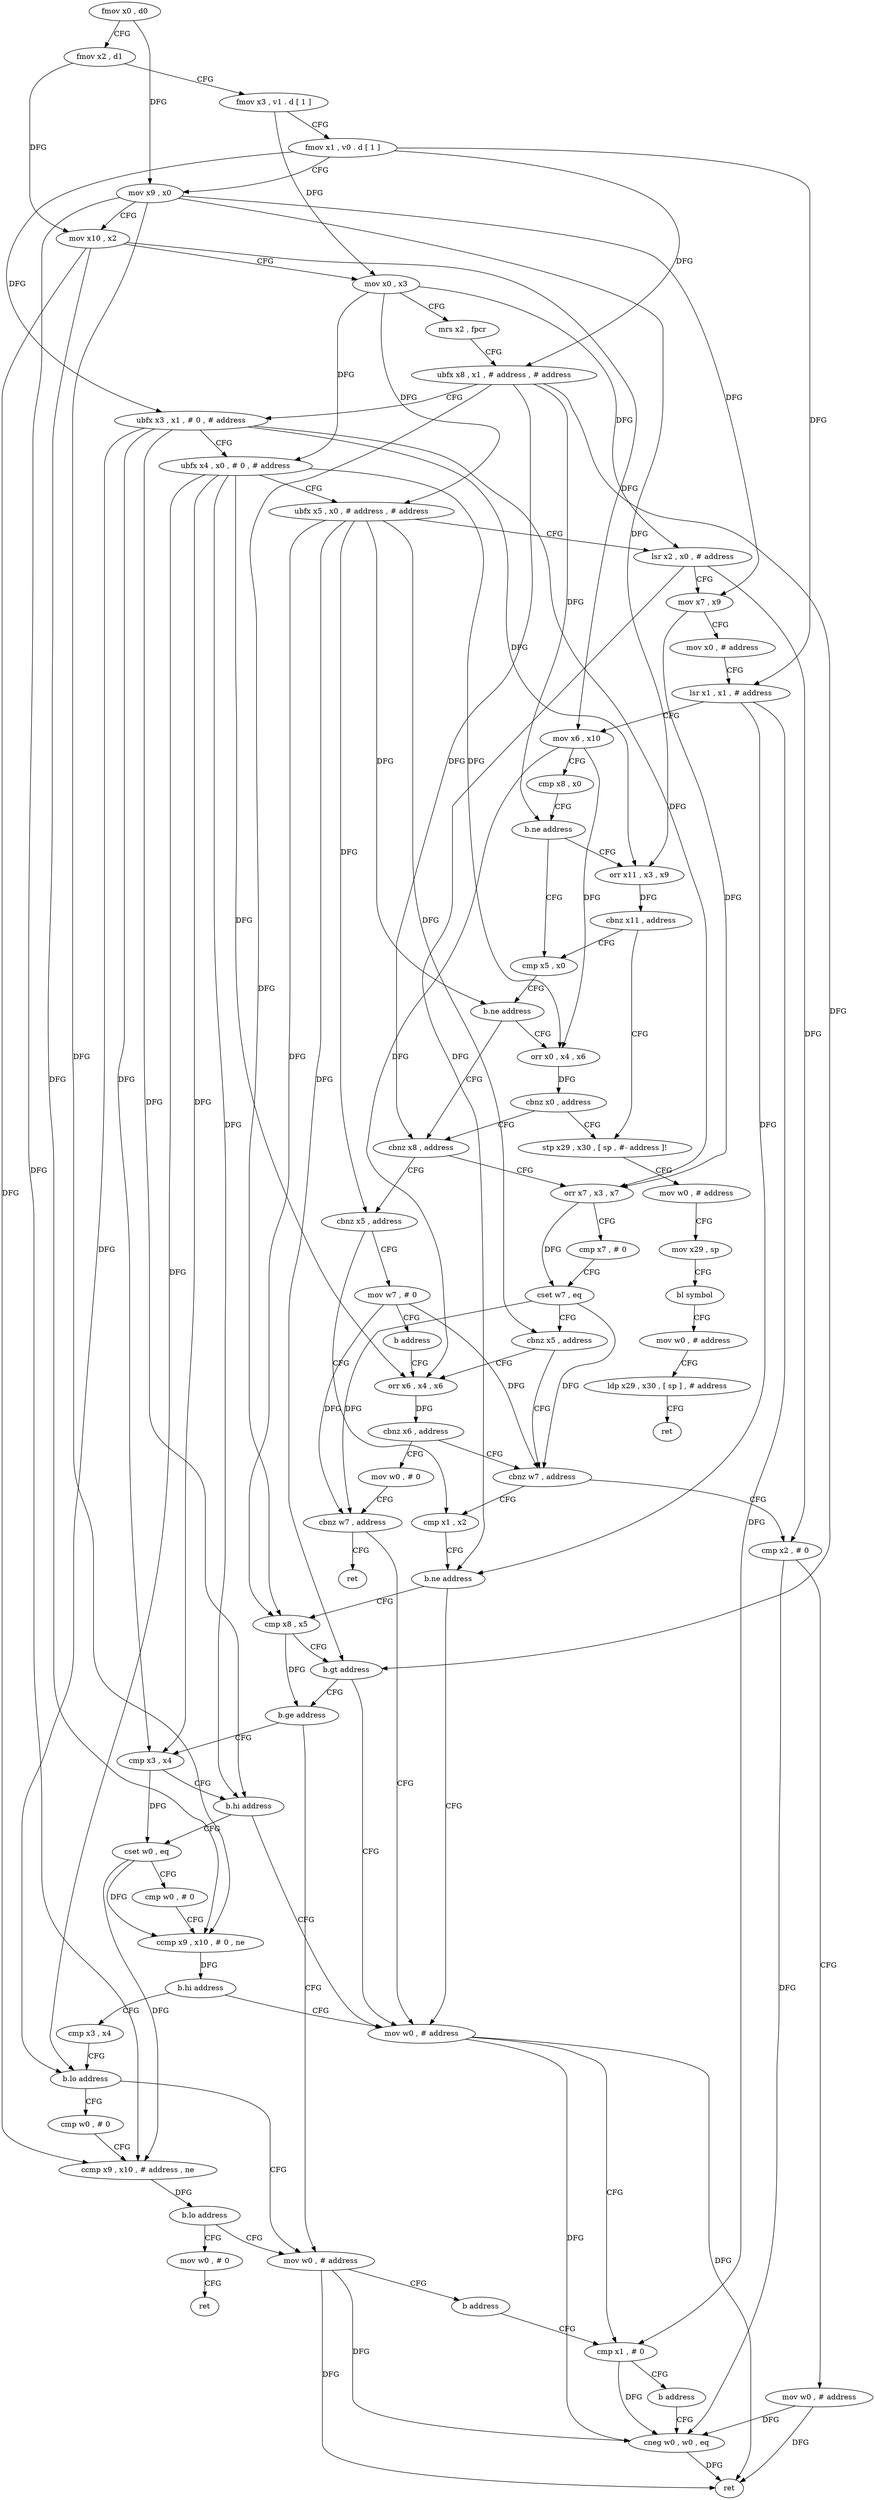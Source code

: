 digraph "func" {
"4426736" [label = "fmov x0 , d0" ]
"4426740" [label = "fmov x2 , d1" ]
"4426744" [label = "fmov x3 , v1 . d [ 1 ]" ]
"4426748" [label = "fmov x1 , v0 . d [ 1 ]" ]
"4426752" [label = "mov x9 , x0" ]
"4426756" [label = "mov x10 , x2" ]
"4426760" [label = "mov x0 , x3" ]
"4426764" [label = "mrs x2 , fpcr" ]
"4426768" [label = "ubfx x8 , x1 , # address , # address" ]
"4426772" [label = "ubfx x3 , x1 , # 0 , # address" ]
"4426776" [label = "ubfx x4 , x0 , # 0 , # address" ]
"4426780" [label = "ubfx x5 , x0 , # address , # address" ]
"4426784" [label = "lsr x2 , x0 , # address" ]
"4426788" [label = "mov x7 , x9" ]
"4426792" [label = "mov x0 , # address" ]
"4426796" [label = "lsr x1 , x1 , # address" ]
"4426800" [label = "mov x6 , x10" ]
"4426804" [label = "cmp x8 , x0" ]
"4426808" [label = "b.ne address" ]
"4426820" [label = "cmp x5 , x0" ]
"4426812" [label = "orr x11 , x3 , x9" ]
"4426824" [label = "b.ne address" ]
"4426836" [label = "cbnz x8 , address" ]
"4426828" [label = "orr x0 , x4 , x6" ]
"4426816" [label = "cbnz x11 , address" ]
"4426952" [label = "stp x29 , x30 , [ sp , #- address ]!" ]
"4427012" [label = "cbnz x5 , address" ]
"4426840" [label = "orr x7 , x3 , x7" ]
"4426832" [label = "cbnz x0 , address" ]
"4426956" [label = "mov w0 , # address" ]
"4426960" [label = "mov x29 , sp" ]
"4426964" [label = "bl symbol" ]
"4426968" [label = "mov w0 , # address" ]
"4426972" [label = "ldp x29 , x30 , [ sp ] , # address" ]
"4426976" [label = "ret" ]
"4426984" [label = "cmp x1 , x2" ]
"4427016" [label = "mov w7 , # 0" ]
"4426844" [label = "cmp x7 , # 0" ]
"4426848" [label = "cset w7 , eq" ]
"4426852" [label = "cbnz x5 , address" ]
"4426980" [label = "cbnz w7 , address" ]
"4426856" [label = "orr x6 , x4 , x6" ]
"4426988" [label = "b.ne address" ]
"4426872" [label = "mov w0 , # address" ]
"4426992" [label = "cmp x8 , x5" ]
"4427020" [label = "b address" ]
"4426884" [label = "cmp x2 , # 0" ]
"4426860" [label = "cbnz x6 , address" ]
"4426864" [label = "mov w0 , # 0" ]
"4426876" [label = "cmp x1 , # 0" ]
"4426996" [label = "b.gt address" ]
"4427000" [label = "b.ge address" ]
"4426888" [label = "mov w0 , # address" ]
"4426892" [label = "cneg w0 , w0 , eq" ]
"4426868" [label = "cbnz w7 , address" ]
"4427024" [label = "ret" ]
"4426896" [label = "ret" ]
"4426900" [label = "cmp x3 , x4" ]
"4427004" [label = "mov w0 , # address" ]
"4426904" [label = "b.hi address" ]
"4426908" [label = "cset w0 , eq" ]
"4427008" [label = "b address" ]
"4426912" [label = "cmp w0 , # 0" ]
"4426916" [label = "ccmp x9 , x10 , # 0 , ne" ]
"4426920" [label = "b.hi address" ]
"4426924" [label = "cmp x3 , x4" ]
"4426880" [label = "b address" ]
"4426928" [label = "b.lo address" ]
"4426932" [label = "cmp w0 , # 0" ]
"4426936" [label = "ccmp x9 , x10 , # address , ne" ]
"4426940" [label = "b.lo address" ]
"4426944" [label = "mov w0 , # 0" ]
"4426948" [label = "ret" ]
"4426736" -> "4426740" [ label = "CFG" ]
"4426736" -> "4426752" [ label = "DFG" ]
"4426740" -> "4426744" [ label = "CFG" ]
"4426740" -> "4426756" [ label = "DFG" ]
"4426744" -> "4426748" [ label = "CFG" ]
"4426744" -> "4426760" [ label = "DFG" ]
"4426748" -> "4426752" [ label = "CFG" ]
"4426748" -> "4426768" [ label = "DFG" ]
"4426748" -> "4426772" [ label = "DFG" ]
"4426748" -> "4426796" [ label = "DFG" ]
"4426752" -> "4426756" [ label = "CFG" ]
"4426752" -> "4426788" [ label = "DFG" ]
"4426752" -> "4426812" [ label = "DFG" ]
"4426752" -> "4426916" [ label = "DFG" ]
"4426752" -> "4426936" [ label = "DFG" ]
"4426756" -> "4426760" [ label = "CFG" ]
"4426756" -> "4426800" [ label = "DFG" ]
"4426756" -> "4426916" [ label = "DFG" ]
"4426756" -> "4426936" [ label = "DFG" ]
"4426760" -> "4426764" [ label = "CFG" ]
"4426760" -> "4426776" [ label = "DFG" ]
"4426760" -> "4426780" [ label = "DFG" ]
"4426760" -> "4426784" [ label = "DFG" ]
"4426764" -> "4426768" [ label = "CFG" ]
"4426768" -> "4426772" [ label = "CFG" ]
"4426768" -> "4426808" [ label = "DFG" ]
"4426768" -> "4426836" [ label = "DFG" ]
"4426768" -> "4426992" [ label = "DFG" ]
"4426768" -> "4426996" [ label = "DFG" ]
"4426772" -> "4426776" [ label = "CFG" ]
"4426772" -> "4426812" [ label = "DFG" ]
"4426772" -> "4426840" [ label = "DFG" ]
"4426772" -> "4426900" [ label = "DFG" ]
"4426772" -> "4426904" [ label = "DFG" ]
"4426772" -> "4426928" [ label = "DFG" ]
"4426776" -> "4426780" [ label = "CFG" ]
"4426776" -> "4426828" [ label = "DFG" ]
"4426776" -> "4426856" [ label = "DFG" ]
"4426776" -> "4426900" [ label = "DFG" ]
"4426776" -> "4426904" [ label = "DFG" ]
"4426776" -> "4426928" [ label = "DFG" ]
"4426780" -> "4426784" [ label = "CFG" ]
"4426780" -> "4426824" [ label = "DFG" ]
"4426780" -> "4427012" [ label = "DFG" ]
"4426780" -> "4426992" [ label = "DFG" ]
"4426780" -> "4426996" [ label = "DFG" ]
"4426780" -> "4426852" [ label = "DFG" ]
"4426784" -> "4426788" [ label = "CFG" ]
"4426784" -> "4426988" [ label = "DFG" ]
"4426784" -> "4426884" [ label = "DFG" ]
"4426788" -> "4426792" [ label = "CFG" ]
"4426788" -> "4426840" [ label = "DFG" ]
"4426792" -> "4426796" [ label = "CFG" ]
"4426796" -> "4426800" [ label = "CFG" ]
"4426796" -> "4426988" [ label = "DFG" ]
"4426796" -> "4426876" [ label = "DFG" ]
"4426800" -> "4426804" [ label = "CFG" ]
"4426800" -> "4426828" [ label = "DFG" ]
"4426800" -> "4426856" [ label = "DFG" ]
"4426804" -> "4426808" [ label = "CFG" ]
"4426808" -> "4426820" [ label = "CFG" ]
"4426808" -> "4426812" [ label = "CFG" ]
"4426820" -> "4426824" [ label = "CFG" ]
"4426812" -> "4426816" [ label = "DFG" ]
"4426824" -> "4426836" [ label = "CFG" ]
"4426824" -> "4426828" [ label = "CFG" ]
"4426836" -> "4427012" [ label = "CFG" ]
"4426836" -> "4426840" [ label = "CFG" ]
"4426828" -> "4426832" [ label = "DFG" ]
"4426816" -> "4426952" [ label = "CFG" ]
"4426816" -> "4426820" [ label = "CFG" ]
"4426952" -> "4426956" [ label = "CFG" ]
"4427012" -> "4426984" [ label = "CFG" ]
"4427012" -> "4427016" [ label = "CFG" ]
"4426840" -> "4426844" [ label = "CFG" ]
"4426840" -> "4426848" [ label = "DFG" ]
"4426832" -> "4426952" [ label = "CFG" ]
"4426832" -> "4426836" [ label = "CFG" ]
"4426956" -> "4426960" [ label = "CFG" ]
"4426960" -> "4426964" [ label = "CFG" ]
"4426964" -> "4426968" [ label = "CFG" ]
"4426968" -> "4426972" [ label = "CFG" ]
"4426972" -> "4426976" [ label = "CFG" ]
"4426984" -> "4426988" [ label = "CFG" ]
"4427016" -> "4427020" [ label = "CFG" ]
"4427016" -> "4426980" [ label = "DFG" ]
"4427016" -> "4426868" [ label = "DFG" ]
"4426844" -> "4426848" [ label = "CFG" ]
"4426848" -> "4426852" [ label = "CFG" ]
"4426848" -> "4426980" [ label = "DFG" ]
"4426848" -> "4426868" [ label = "DFG" ]
"4426852" -> "4426980" [ label = "CFG" ]
"4426852" -> "4426856" [ label = "CFG" ]
"4426980" -> "4426884" [ label = "CFG" ]
"4426980" -> "4426984" [ label = "CFG" ]
"4426856" -> "4426860" [ label = "DFG" ]
"4426988" -> "4426872" [ label = "CFG" ]
"4426988" -> "4426992" [ label = "CFG" ]
"4426872" -> "4426876" [ label = "CFG" ]
"4426872" -> "4426892" [ label = "DFG" ]
"4426872" -> "4426896" [ label = "DFG" ]
"4426992" -> "4426996" [ label = "CFG" ]
"4426992" -> "4427000" [ label = "DFG" ]
"4427020" -> "4426856" [ label = "CFG" ]
"4426884" -> "4426888" [ label = "CFG" ]
"4426884" -> "4426892" [ label = "DFG" ]
"4426860" -> "4426980" [ label = "CFG" ]
"4426860" -> "4426864" [ label = "CFG" ]
"4426864" -> "4426868" [ label = "CFG" ]
"4426876" -> "4426880" [ label = "CFG" ]
"4426876" -> "4426892" [ label = "DFG" ]
"4426996" -> "4426872" [ label = "CFG" ]
"4426996" -> "4427000" [ label = "CFG" ]
"4427000" -> "4426900" [ label = "CFG" ]
"4427000" -> "4427004" [ label = "CFG" ]
"4426888" -> "4426892" [ label = "DFG" ]
"4426888" -> "4426896" [ label = "DFG" ]
"4426892" -> "4426896" [ label = "DFG" ]
"4426868" -> "4427024" [ label = "CFG" ]
"4426868" -> "4426872" [ label = "CFG" ]
"4426900" -> "4426904" [ label = "CFG" ]
"4426900" -> "4426908" [ label = "DFG" ]
"4427004" -> "4427008" [ label = "CFG" ]
"4427004" -> "4426892" [ label = "DFG" ]
"4427004" -> "4426896" [ label = "DFG" ]
"4426904" -> "4426872" [ label = "CFG" ]
"4426904" -> "4426908" [ label = "CFG" ]
"4426908" -> "4426912" [ label = "CFG" ]
"4426908" -> "4426916" [ label = "DFG" ]
"4426908" -> "4426936" [ label = "DFG" ]
"4427008" -> "4426876" [ label = "CFG" ]
"4426912" -> "4426916" [ label = "CFG" ]
"4426916" -> "4426920" [ label = "DFG" ]
"4426920" -> "4426872" [ label = "CFG" ]
"4426920" -> "4426924" [ label = "CFG" ]
"4426924" -> "4426928" [ label = "CFG" ]
"4426880" -> "4426892" [ label = "CFG" ]
"4426928" -> "4427004" [ label = "CFG" ]
"4426928" -> "4426932" [ label = "CFG" ]
"4426932" -> "4426936" [ label = "CFG" ]
"4426936" -> "4426940" [ label = "DFG" ]
"4426940" -> "4427004" [ label = "CFG" ]
"4426940" -> "4426944" [ label = "CFG" ]
"4426944" -> "4426948" [ label = "CFG" ]
}
